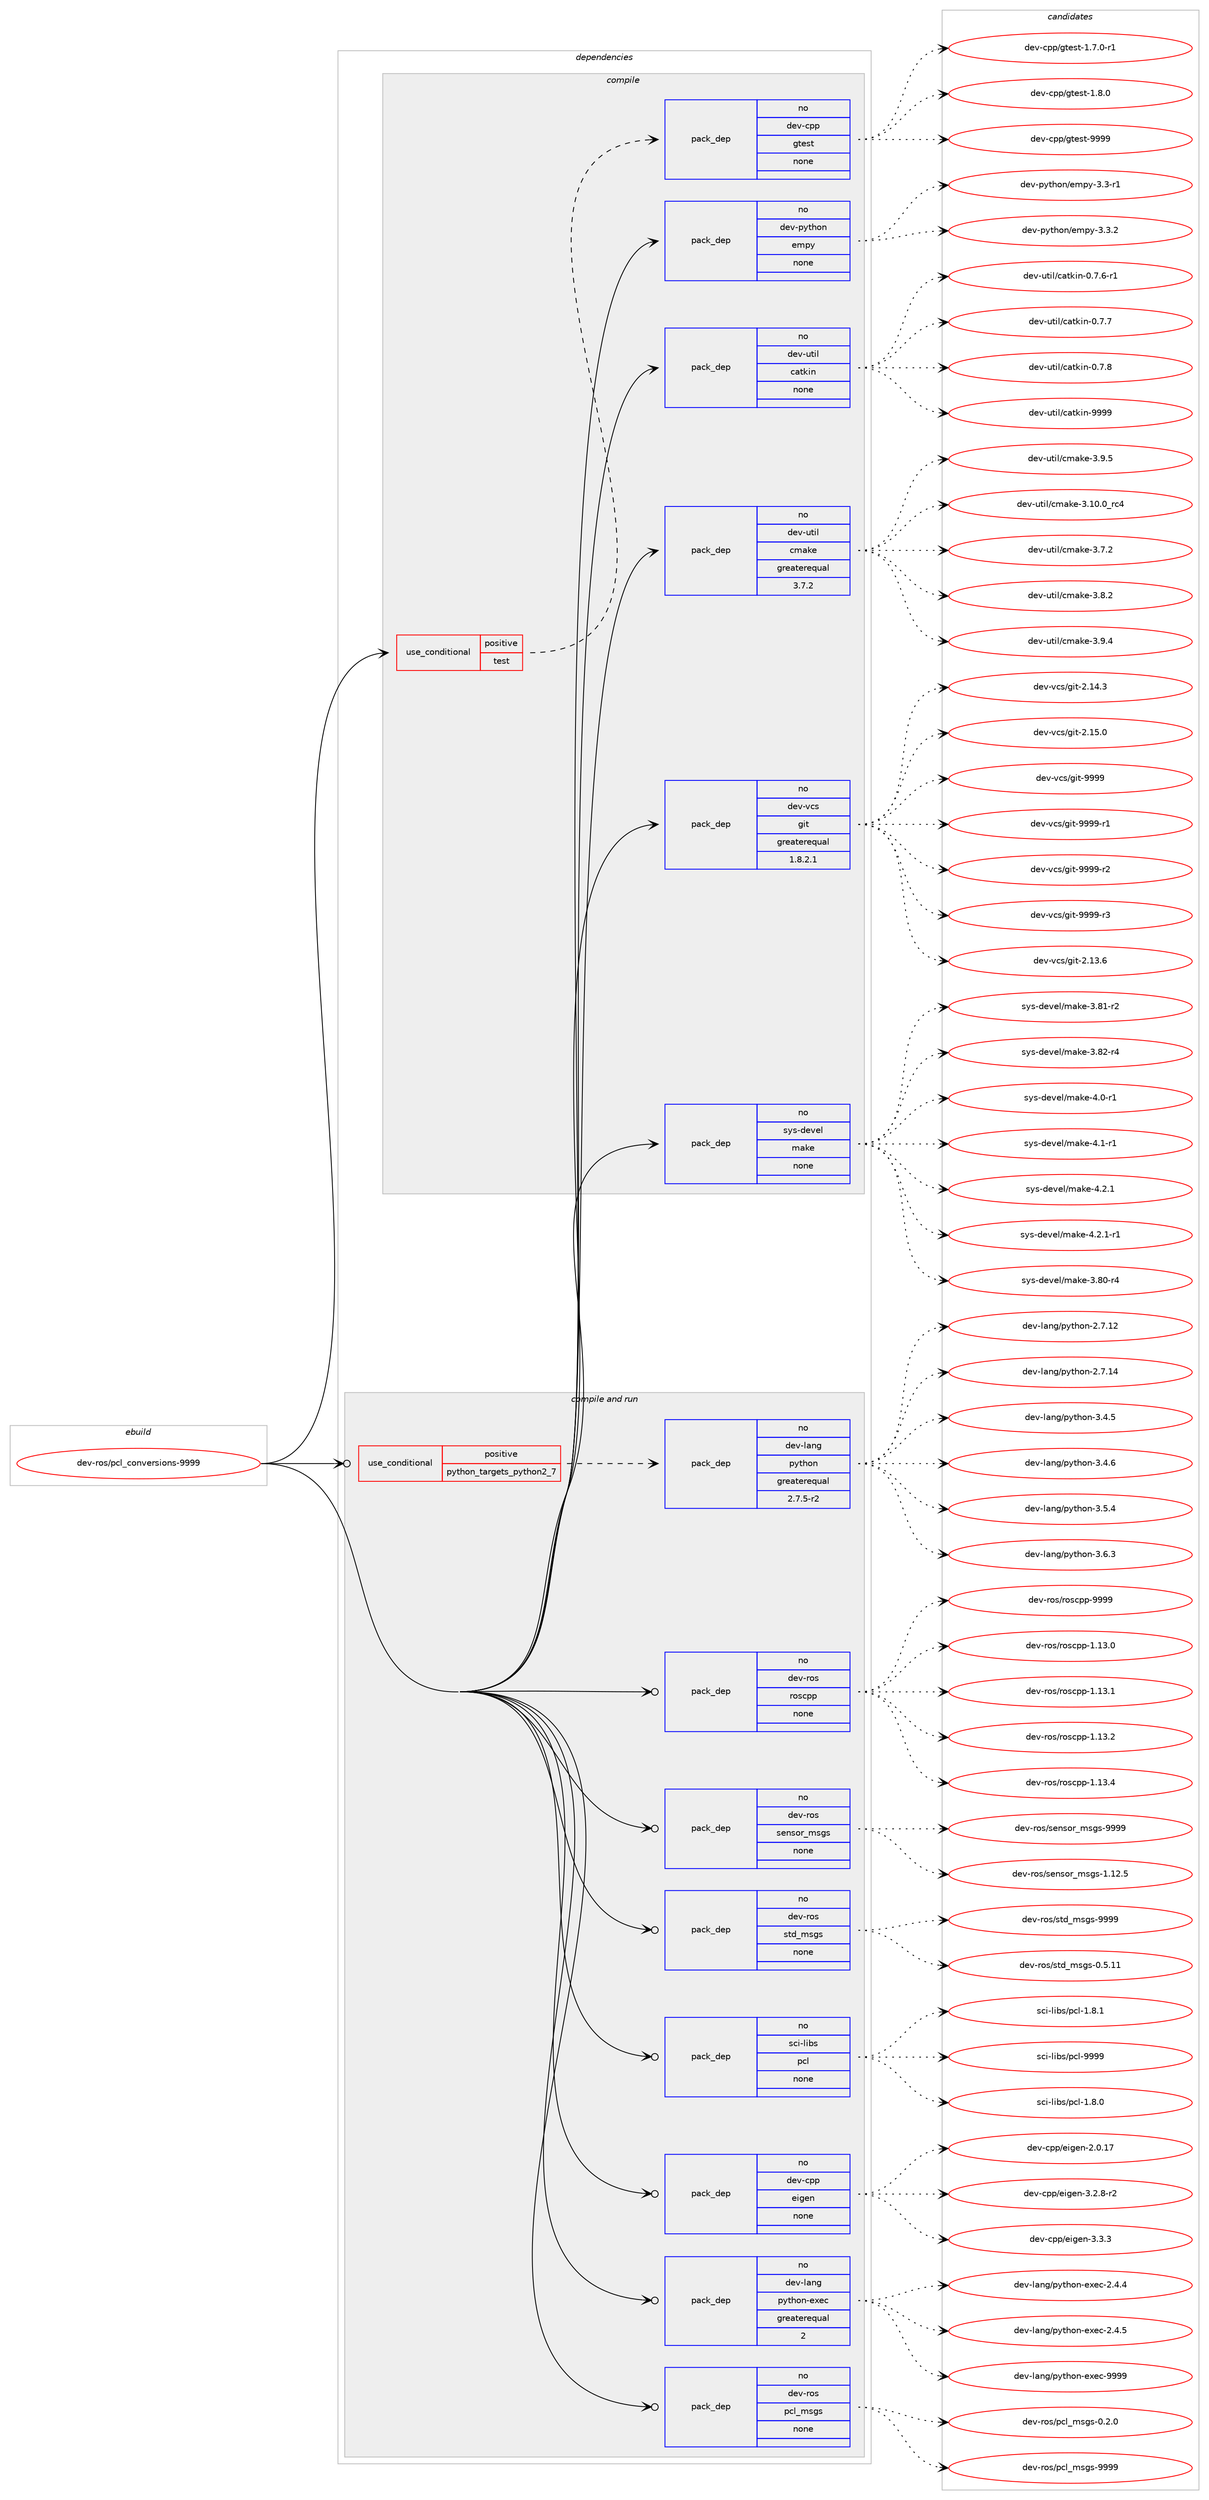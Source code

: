 digraph prolog {

# *************
# Graph options
# *************

newrank=true;
concentrate=true;
compound=true;
graph [rankdir=LR,fontname=Helvetica,fontsize=10,ranksep=1.5];#, ranksep=2.5, nodesep=0.2];
edge  [arrowhead=vee];
node  [fontname=Helvetica,fontsize=10];

# **********
# The ebuild
# **********

subgraph cluster_leftcol {
color=gray;
rank=same;
label=<<i>ebuild</i>>;
id [label="dev-ros/pcl_conversions-9999", color=red, width=4, href="../dev-ros/pcl_conversions-9999.svg"];
}

# ****************
# The dependencies
# ****************

subgraph cluster_midcol {
color=gray;
label=<<i>dependencies</i>>;
subgraph cluster_compile {
fillcolor="#eeeeee";
style=filled;
label=<<i>compile</i>>;
subgraph cond46077 {
dependency206257 [label=<<TABLE BORDER="0" CELLBORDER="1" CELLSPACING="0" CELLPADDING="4"><TR><TD ROWSPAN="3" CELLPADDING="10">use_conditional</TD></TR><TR><TD>positive</TD></TR><TR><TD>test</TD></TR></TABLE>>, shape=none, color=red];
subgraph pack156193 {
dependency206258 [label=<<TABLE BORDER="0" CELLBORDER="1" CELLSPACING="0" CELLPADDING="4" WIDTH="220"><TR><TD ROWSPAN="6" CELLPADDING="30">pack_dep</TD></TR><TR><TD WIDTH="110">no</TD></TR><TR><TD>dev-cpp</TD></TR><TR><TD>gtest</TD></TR><TR><TD>none</TD></TR><TR><TD></TD></TR></TABLE>>, shape=none, color=blue];
}
dependency206257:e -> dependency206258:w [weight=20,style="dashed",arrowhead="vee"];
}
id:e -> dependency206257:w [weight=20,style="solid",arrowhead="vee"];
subgraph pack156194 {
dependency206259 [label=<<TABLE BORDER="0" CELLBORDER="1" CELLSPACING="0" CELLPADDING="4" WIDTH="220"><TR><TD ROWSPAN="6" CELLPADDING="30">pack_dep</TD></TR><TR><TD WIDTH="110">no</TD></TR><TR><TD>dev-python</TD></TR><TR><TD>empy</TD></TR><TR><TD>none</TD></TR><TR><TD></TD></TR></TABLE>>, shape=none, color=blue];
}
id:e -> dependency206259:w [weight=20,style="solid",arrowhead="vee"];
subgraph pack156195 {
dependency206260 [label=<<TABLE BORDER="0" CELLBORDER="1" CELLSPACING="0" CELLPADDING="4" WIDTH="220"><TR><TD ROWSPAN="6" CELLPADDING="30">pack_dep</TD></TR><TR><TD WIDTH="110">no</TD></TR><TR><TD>dev-util</TD></TR><TR><TD>catkin</TD></TR><TR><TD>none</TD></TR><TR><TD></TD></TR></TABLE>>, shape=none, color=blue];
}
id:e -> dependency206260:w [weight=20,style="solid",arrowhead="vee"];
subgraph pack156196 {
dependency206261 [label=<<TABLE BORDER="0" CELLBORDER="1" CELLSPACING="0" CELLPADDING="4" WIDTH="220"><TR><TD ROWSPAN="6" CELLPADDING="30">pack_dep</TD></TR><TR><TD WIDTH="110">no</TD></TR><TR><TD>dev-util</TD></TR><TR><TD>cmake</TD></TR><TR><TD>greaterequal</TD></TR><TR><TD>3.7.2</TD></TR></TABLE>>, shape=none, color=blue];
}
id:e -> dependency206261:w [weight=20,style="solid",arrowhead="vee"];
subgraph pack156197 {
dependency206262 [label=<<TABLE BORDER="0" CELLBORDER="1" CELLSPACING="0" CELLPADDING="4" WIDTH="220"><TR><TD ROWSPAN="6" CELLPADDING="30">pack_dep</TD></TR><TR><TD WIDTH="110">no</TD></TR><TR><TD>dev-vcs</TD></TR><TR><TD>git</TD></TR><TR><TD>greaterequal</TD></TR><TR><TD>1.8.2.1</TD></TR></TABLE>>, shape=none, color=blue];
}
id:e -> dependency206262:w [weight=20,style="solid",arrowhead="vee"];
subgraph pack156198 {
dependency206263 [label=<<TABLE BORDER="0" CELLBORDER="1" CELLSPACING="0" CELLPADDING="4" WIDTH="220"><TR><TD ROWSPAN="6" CELLPADDING="30">pack_dep</TD></TR><TR><TD WIDTH="110">no</TD></TR><TR><TD>sys-devel</TD></TR><TR><TD>make</TD></TR><TR><TD>none</TD></TR><TR><TD></TD></TR></TABLE>>, shape=none, color=blue];
}
id:e -> dependency206263:w [weight=20,style="solid",arrowhead="vee"];
}
subgraph cluster_compileandrun {
fillcolor="#eeeeee";
style=filled;
label=<<i>compile and run</i>>;
subgraph cond46078 {
dependency206264 [label=<<TABLE BORDER="0" CELLBORDER="1" CELLSPACING="0" CELLPADDING="4"><TR><TD ROWSPAN="3" CELLPADDING="10">use_conditional</TD></TR><TR><TD>positive</TD></TR><TR><TD>python_targets_python2_7</TD></TR></TABLE>>, shape=none, color=red];
subgraph pack156199 {
dependency206265 [label=<<TABLE BORDER="0" CELLBORDER="1" CELLSPACING="0" CELLPADDING="4" WIDTH="220"><TR><TD ROWSPAN="6" CELLPADDING="30">pack_dep</TD></TR><TR><TD WIDTH="110">no</TD></TR><TR><TD>dev-lang</TD></TR><TR><TD>python</TD></TR><TR><TD>greaterequal</TD></TR><TR><TD>2.7.5-r2</TD></TR></TABLE>>, shape=none, color=blue];
}
dependency206264:e -> dependency206265:w [weight=20,style="dashed",arrowhead="vee"];
}
id:e -> dependency206264:w [weight=20,style="solid",arrowhead="odotvee"];
subgraph pack156200 {
dependency206266 [label=<<TABLE BORDER="0" CELLBORDER="1" CELLSPACING="0" CELLPADDING="4" WIDTH="220"><TR><TD ROWSPAN="6" CELLPADDING="30">pack_dep</TD></TR><TR><TD WIDTH="110">no</TD></TR><TR><TD>dev-cpp</TD></TR><TR><TD>eigen</TD></TR><TR><TD>none</TD></TR><TR><TD></TD></TR></TABLE>>, shape=none, color=blue];
}
id:e -> dependency206266:w [weight=20,style="solid",arrowhead="odotvee"];
subgraph pack156201 {
dependency206267 [label=<<TABLE BORDER="0" CELLBORDER="1" CELLSPACING="0" CELLPADDING="4" WIDTH="220"><TR><TD ROWSPAN="6" CELLPADDING="30">pack_dep</TD></TR><TR><TD WIDTH="110">no</TD></TR><TR><TD>dev-lang</TD></TR><TR><TD>python-exec</TD></TR><TR><TD>greaterequal</TD></TR><TR><TD>2</TD></TR></TABLE>>, shape=none, color=blue];
}
id:e -> dependency206267:w [weight=20,style="solid",arrowhead="odotvee"];
subgraph pack156202 {
dependency206268 [label=<<TABLE BORDER="0" CELLBORDER="1" CELLSPACING="0" CELLPADDING="4" WIDTH="220"><TR><TD ROWSPAN="6" CELLPADDING="30">pack_dep</TD></TR><TR><TD WIDTH="110">no</TD></TR><TR><TD>dev-ros</TD></TR><TR><TD>pcl_msgs</TD></TR><TR><TD>none</TD></TR><TR><TD></TD></TR></TABLE>>, shape=none, color=blue];
}
id:e -> dependency206268:w [weight=20,style="solid",arrowhead="odotvee"];
subgraph pack156203 {
dependency206269 [label=<<TABLE BORDER="0" CELLBORDER="1" CELLSPACING="0" CELLPADDING="4" WIDTH="220"><TR><TD ROWSPAN="6" CELLPADDING="30">pack_dep</TD></TR><TR><TD WIDTH="110">no</TD></TR><TR><TD>dev-ros</TD></TR><TR><TD>roscpp</TD></TR><TR><TD>none</TD></TR><TR><TD></TD></TR></TABLE>>, shape=none, color=blue];
}
id:e -> dependency206269:w [weight=20,style="solid",arrowhead="odotvee"];
subgraph pack156204 {
dependency206270 [label=<<TABLE BORDER="0" CELLBORDER="1" CELLSPACING="0" CELLPADDING="4" WIDTH="220"><TR><TD ROWSPAN="6" CELLPADDING="30">pack_dep</TD></TR><TR><TD WIDTH="110">no</TD></TR><TR><TD>dev-ros</TD></TR><TR><TD>sensor_msgs</TD></TR><TR><TD>none</TD></TR><TR><TD></TD></TR></TABLE>>, shape=none, color=blue];
}
id:e -> dependency206270:w [weight=20,style="solid",arrowhead="odotvee"];
subgraph pack156205 {
dependency206271 [label=<<TABLE BORDER="0" CELLBORDER="1" CELLSPACING="0" CELLPADDING="4" WIDTH="220"><TR><TD ROWSPAN="6" CELLPADDING="30">pack_dep</TD></TR><TR><TD WIDTH="110">no</TD></TR><TR><TD>dev-ros</TD></TR><TR><TD>std_msgs</TD></TR><TR><TD>none</TD></TR><TR><TD></TD></TR></TABLE>>, shape=none, color=blue];
}
id:e -> dependency206271:w [weight=20,style="solid",arrowhead="odotvee"];
subgraph pack156206 {
dependency206272 [label=<<TABLE BORDER="0" CELLBORDER="1" CELLSPACING="0" CELLPADDING="4" WIDTH="220"><TR><TD ROWSPAN="6" CELLPADDING="30">pack_dep</TD></TR><TR><TD WIDTH="110">no</TD></TR><TR><TD>sci-libs</TD></TR><TR><TD>pcl</TD></TR><TR><TD>none</TD></TR><TR><TD></TD></TR></TABLE>>, shape=none, color=blue];
}
id:e -> dependency206272:w [weight=20,style="solid",arrowhead="odotvee"];
}
subgraph cluster_run {
fillcolor="#eeeeee";
style=filled;
label=<<i>run</i>>;
}
}

# **************
# The candidates
# **************

subgraph cluster_choices {
rank=same;
color=gray;
label=<<i>candidates</i>>;

subgraph choice156193 {
color=black;
nodesep=1;
choice1001011184599112112471031161011151164549465546484511449 [label="dev-cpp/gtest-1.7.0-r1", color=red, width=4,href="../dev-cpp/gtest-1.7.0-r1.svg"];
choice100101118459911211247103116101115116454946564648 [label="dev-cpp/gtest-1.8.0", color=red, width=4,href="../dev-cpp/gtest-1.8.0.svg"];
choice1001011184599112112471031161011151164557575757 [label="dev-cpp/gtest-9999", color=red, width=4,href="../dev-cpp/gtest-9999.svg"];
dependency206258:e -> choice1001011184599112112471031161011151164549465546484511449:w [style=dotted,weight="100"];
dependency206258:e -> choice100101118459911211247103116101115116454946564648:w [style=dotted,weight="100"];
dependency206258:e -> choice1001011184599112112471031161011151164557575757:w [style=dotted,weight="100"];
}
subgraph choice156194 {
color=black;
nodesep=1;
choice1001011184511212111610411111047101109112121455146514511449 [label="dev-python/empy-3.3-r1", color=red, width=4,href="../dev-python/empy-3.3-r1.svg"];
choice1001011184511212111610411111047101109112121455146514650 [label="dev-python/empy-3.3.2", color=red, width=4,href="../dev-python/empy-3.3.2.svg"];
dependency206259:e -> choice1001011184511212111610411111047101109112121455146514511449:w [style=dotted,weight="100"];
dependency206259:e -> choice1001011184511212111610411111047101109112121455146514650:w [style=dotted,weight="100"];
}
subgraph choice156195 {
color=black;
nodesep=1;
choice100101118451171161051084799971161071051104548465546544511449 [label="dev-util/catkin-0.7.6-r1", color=red, width=4,href="../dev-util/catkin-0.7.6-r1.svg"];
choice10010111845117116105108479997116107105110454846554655 [label="dev-util/catkin-0.7.7", color=red, width=4,href="../dev-util/catkin-0.7.7.svg"];
choice10010111845117116105108479997116107105110454846554656 [label="dev-util/catkin-0.7.8", color=red, width=4,href="../dev-util/catkin-0.7.8.svg"];
choice100101118451171161051084799971161071051104557575757 [label="dev-util/catkin-9999", color=red, width=4,href="../dev-util/catkin-9999.svg"];
dependency206260:e -> choice100101118451171161051084799971161071051104548465546544511449:w [style=dotted,weight="100"];
dependency206260:e -> choice10010111845117116105108479997116107105110454846554655:w [style=dotted,weight="100"];
dependency206260:e -> choice10010111845117116105108479997116107105110454846554656:w [style=dotted,weight="100"];
dependency206260:e -> choice100101118451171161051084799971161071051104557575757:w [style=dotted,weight="100"];
}
subgraph choice156196 {
color=black;
nodesep=1;
choice1001011184511711610510847991099710710145514649484648951149952 [label="dev-util/cmake-3.10.0_rc4", color=red, width=4,href="../dev-util/cmake-3.10.0_rc4.svg"];
choice10010111845117116105108479910997107101455146554650 [label="dev-util/cmake-3.7.2", color=red, width=4,href="../dev-util/cmake-3.7.2.svg"];
choice10010111845117116105108479910997107101455146564650 [label="dev-util/cmake-3.8.2", color=red, width=4,href="../dev-util/cmake-3.8.2.svg"];
choice10010111845117116105108479910997107101455146574652 [label="dev-util/cmake-3.9.4", color=red, width=4,href="../dev-util/cmake-3.9.4.svg"];
choice10010111845117116105108479910997107101455146574653 [label="dev-util/cmake-3.9.5", color=red, width=4,href="../dev-util/cmake-3.9.5.svg"];
dependency206261:e -> choice1001011184511711610510847991099710710145514649484648951149952:w [style=dotted,weight="100"];
dependency206261:e -> choice10010111845117116105108479910997107101455146554650:w [style=dotted,weight="100"];
dependency206261:e -> choice10010111845117116105108479910997107101455146564650:w [style=dotted,weight="100"];
dependency206261:e -> choice10010111845117116105108479910997107101455146574652:w [style=dotted,weight="100"];
dependency206261:e -> choice10010111845117116105108479910997107101455146574653:w [style=dotted,weight="100"];
}
subgraph choice156197 {
color=black;
nodesep=1;
choice10010111845118991154710310511645504649514654 [label="dev-vcs/git-2.13.6", color=red, width=4,href="../dev-vcs/git-2.13.6.svg"];
choice10010111845118991154710310511645504649524651 [label="dev-vcs/git-2.14.3", color=red, width=4,href="../dev-vcs/git-2.14.3.svg"];
choice10010111845118991154710310511645504649534648 [label="dev-vcs/git-2.15.0", color=red, width=4,href="../dev-vcs/git-2.15.0.svg"];
choice1001011184511899115471031051164557575757 [label="dev-vcs/git-9999", color=red, width=4,href="../dev-vcs/git-9999.svg"];
choice10010111845118991154710310511645575757574511449 [label="dev-vcs/git-9999-r1", color=red, width=4,href="../dev-vcs/git-9999-r1.svg"];
choice10010111845118991154710310511645575757574511450 [label="dev-vcs/git-9999-r2", color=red, width=4,href="../dev-vcs/git-9999-r2.svg"];
choice10010111845118991154710310511645575757574511451 [label="dev-vcs/git-9999-r3", color=red, width=4,href="../dev-vcs/git-9999-r3.svg"];
dependency206262:e -> choice10010111845118991154710310511645504649514654:w [style=dotted,weight="100"];
dependency206262:e -> choice10010111845118991154710310511645504649524651:w [style=dotted,weight="100"];
dependency206262:e -> choice10010111845118991154710310511645504649534648:w [style=dotted,weight="100"];
dependency206262:e -> choice1001011184511899115471031051164557575757:w [style=dotted,weight="100"];
dependency206262:e -> choice10010111845118991154710310511645575757574511449:w [style=dotted,weight="100"];
dependency206262:e -> choice10010111845118991154710310511645575757574511450:w [style=dotted,weight="100"];
dependency206262:e -> choice10010111845118991154710310511645575757574511451:w [style=dotted,weight="100"];
}
subgraph choice156198 {
color=black;
nodesep=1;
choice11512111545100101118101108471099710710145514656484511452 [label="sys-devel/make-3.80-r4", color=red, width=4,href="../sys-devel/make-3.80-r4.svg"];
choice11512111545100101118101108471099710710145514656494511450 [label="sys-devel/make-3.81-r2", color=red, width=4,href="../sys-devel/make-3.81-r2.svg"];
choice11512111545100101118101108471099710710145514656504511452 [label="sys-devel/make-3.82-r4", color=red, width=4,href="../sys-devel/make-3.82-r4.svg"];
choice115121115451001011181011084710997107101455246484511449 [label="sys-devel/make-4.0-r1", color=red, width=4,href="../sys-devel/make-4.0-r1.svg"];
choice115121115451001011181011084710997107101455246494511449 [label="sys-devel/make-4.1-r1", color=red, width=4,href="../sys-devel/make-4.1-r1.svg"];
choice115121115451001011181011084710997107101455246504649 [label="sys-devel/make-4.2.1", color=red, width=4,href="../sys-devel/make-4.2.1.svg"];
choice1151211154510010111810110847109971071014552465046494511449 [label="sys-devel/make-4.2.1-r1", color=red, width=4,href="../sys-devel/make-4.2.1-r1.svg"];
dependency206263:e -> choice11512111545100101118101108471099710710145514656484511452:w [style=dotted,weight="100"];
dependency206263:e -> choice11512111545100101118101108471099710710145514656494511450:w [style=dotted,weight="100"];
dependency206263:e -> choice11512111545100101118101108471099710710145514656504511452:w [style=dotted,weight="100"];
dependency206263:e -> choice115121115451001011181011084710997107101455246484511449:w [style=dotted,weight="100"];
dependency206263:e -> choice115121115451001011181011084710997107101455246494511449:w [style=dotted,weight="100"];
dependency206263:e -> choice115121115451001011181011084710997107101455246504649:w [style=dotted,weight="100"];
dependency206263:e -> choice1151211154510010111810110847109971071014552465046494511449:w [style=dotted,weight="100"];
}
subgraph choice156199 {
color=black;
nodesep=1;
choice10010111845108971101034711212111610411111045504655464950 [label="dev-lang/python-2.7.12", color=red, width=4,href="../dev-lang/python-2.7.12.svg"];
choice10010111845108971101034711212111610411111045504655464952 [label="dev-lang/python-2.7.14", color=red, width=4,href="../dev-lang/python-2.7.14.svg"];
choice100101118451089711010347112121116104111110455146524653 [label="dev-lang/python-3.4.5", color=red, width=4,href="../dev-lang/python-3.4.5.svg"];
choice100101118451089711010347112121116104111110455146524654 [label="dev-lang/python-3.4.6", color=red, width=4,href="../dev-lang/python-3.4.6.svg"];
choice100101118451089711010347112121116104111110455146534652 [label="dev-lang/python-3.5.4", color=red, width=4,href="../dev-lang/python-3.5.4.svg"];
choice100101118451089711010347112121116104111110455146544651 [label="dev-lang/python-3.6.3", color=red, width=4,href="../dev-lang/python-3.6.3.svg"];
dependency206265:e -> choice10010111845108971101034711212111610411111045504655464950:w [style=dotted,weight="100"];
dependency206265:e -> choice10010111845108971101034711212111610411111045504655464952:w [style=dotted,weight="100"];
dependency206265:e -> choice100101118451089711010347112121116104111110455146524653:w [style=dotted,weight="100"];
dependency206265:e -> choice100101118451089711010347112121116104111110455146524654:w [style=dotted,weight="100"];
dependency206265:e -> choice100101118451089711010347112121116104111110455146534652:w [style=dotted,weight="100"];
dependency206265:e -> choice100101118451089711010347112121116104111110455146544651:w [style=dotted,weight="100"];
}
subgraph choice156200 {
color=black;
nodesep=1;
choice10010111845991121124710110510310111045504648464955 [label="dev-cpp/eigen-2.0.17", color=red, width=4,href="../dev-cpp/eigen-2.0.17.svg"];
choice1001011184599112112471011051031011104551465046564511450 [label="dev-cpp/eigen-3.2.8-r2", color=red, width=4,href="../dev-cpp/eigen-3.2.8-r2.svg"];
choice100101118459911211247101105103101110455146514651 [label="dev-cpp/eigen-3.3.3", color=red, width=4,href="../dev-cpp/eigen-3.3.3.svg"];
dependency206266:e -> choice10010111845991121124710110510310111045504648464955:w [style=dotted,weight="100"];
dependency206266:e -> choice1001011184599112112471011051031011104551465046564511450:w [style=dotted,weight="100"];
dependency206266:e -> choice100101118459911211247101105103101110455146514651:w [style=dotted,weight="100"];
}
subgraph choice156201 {
color=black;
nodesep=1;
choice1001011184510897110103471121211161041111104510112010199455046524652 [label="dev-lang/python-exec-2.4.4", color=red, width=4,href="../dev-lang/python-exec-2.4.4.svg"];
choice1001011184510897110103471121211161041111104510112010199455046524653 [label="dev-lang/python-exec-2.4.5", color=red, width=4,href="../dev-lang/python-exec-2.4.5.svg"];
choice10010111845108971101034711212111610411111045101120101994557575757 [label="dev-lang/python-exec-9999", color=red, width=4,href="../dev-lang/python-exec-9999.svg"];
dependency206267:e -> choice1001011184510897110103471121211161041111104510112010199455046524652:w [style=dotted,weight="100"];
dependency206267:e -> choice1001011184510897110103471121211161041111104510112010199455046524653:w [style=dotted,weight="100"];
dependency206267:e -> choice10010111845108971101034711212111610411111045101120101994557575757:w [style=dotted,weight="100"];
}
subgraph choice156202 {
color=black;
nodesep=1;
choice10010111845114111115471129910895109115103115454846504648 [label="dev-ros/pcl_msgs-0.2.0", color=red, width=4,href="../dev-ros/pcl_msgs-0.2.0.svg"];
choice100101118451141111154711299108951091151031154557575757 [label="dev-ros/pcl_msgs-9999", color=red, width=4,href="../dev-ros/pcl_msgs-9999.svg"];
dependency206268:e -> choice10010111845114111115471129910895109115103115454846504648:w [style=dotted,weight="100"];
dependency206268:e -> choice100101118451141111154711299108951091151031154557575757:w [style=dotted,weight="100"];
}
subgraph choice156203 {
color=black;
nodesep=1;
choice10010111845114111115471141111159911211245494649514648 [label="dev-ros/roscpp-1.13.0", color=red, width=4,href="../dev-ros/roscpp-1.13.0.svg"];
choice10010111845114111115471141111159911211245494649514649 [label="dev-ros/roscpp-1.13.1", color=red, width=4,href="../dev-ros/roscpp-1.13.1.svg"];
choice10010111845114111115471141111159911211245494649514650 [label="dev-ros/roscpp-1.13.2", color=red, width=4,href="../dev-ros/roscpp-1.13.2.svg"];
choice10010111845114111115471141111159911211245494649514652 [label="dev-ros/roscpp-1.13.4", color=red, width=4,href="../dev-ros/roscpp-1.13.4.svg"];
choice1001011184511411111547114111115991121124557575757 [label="dev-ros/roscpp-9999", color=red, width=4,href="../dev-ros/roscpp-9999.svg"];
dependency206269:e -> choice10010111845114111115471141111159911211245494649514648:w [style=dotted,weight="100"];
dependency206269:e -> choice10010111845114111115471141111159911211245494649514649:w [style=dotted,weight="100"];
dependency206269:e -> choice10010111845114111115471141111159911211245494649514650:w [style=dotted,weight="100"];
dependency206269:e -> choice10010111845114111115471141111159911211245494649514652:w [style=dotted,weight="100"];
dependency206269:e -> choice1001011184511411111547114111115991121124557575757:w [style=dotted,weight="100"];
}
subgraph choice156204 {
color=black;
nodesep=1;
choice10010111845114111115471151011101151111149510911510311545494649504653 [label="dev-ros/sensor_msgs-1.12.5", color=red, width=4,href="../dev-ros/sensor_msgs-1.12.5.svg"];
choice1001011184511411111547115101110115111114951091151031154557575757 [label="dev-ros/sensor_msgs-9999", color=red, width=4,href="../dev-ros/sensor_msgs-9999.svg"];
dependency206270:e -> choice10010111845114111115471151011101151111149510911510311545494649504653:w [style=dotted,weight="100"];
dependency206270:e -> choice1001011184511411111547115101110115111114951091151031154557575757:w [style=dotted,weight="100"];
}
subgraph choice156205 {
color=black;
nodesep=1;
choice10010111845114111115471151161009510911510311545484653464949 [label="dev-ros/std_msgs-0.5.11", color=red, width=4,href="../dev-ros/std_msgs-0.5.11.svg"];
choice1001011184511411111547115116100951091151031154557575757 [label="dev-ros/std_msgs-9999", color=red, width=4,href="../dev-ros/std_msgs-9999.svg"];
dependency206271:e -> choice10010111845114111115471151161009510911510311545484653464949:w [style=dotted,weight="100"];
dependency206271:e -> choice1001011184511411111547115116100951091151031154557575757:w [style=dotted,weight="100"];
}
subgraph choice156206 {
color=black;
nodesep=1;
choice1159910545108105981154711299108454946564648 [label="sci-libs/pcl-1.8.0", color=red, width=4,href="../sci-libs/pcl-1.8.0.svg"];
choice1159910545108105981154711299108454946564649 [label="sci-libs/pcl-1.8.1", color=red, width=4,href="../sci-libs/pcl-1.8.1.svg"];
choice11599105451081059811547112991084557575757 [label="sci-libs/pcl-9999", color=red, width=4,href="../sci-libs/pcl-9999.svg"];
dependency206272:e -> choice1159910545108105981154711299108454946564648:w [style=dotted,weight="100"];
dependency206272:e -> choice1159910545108105981154711299108454946564649:w [style=dotted,weight="100"];
dependency206272:e -> choice11599105451081059811547112991084557575757:w [style=dotted,weight="100"];
}
}

}
